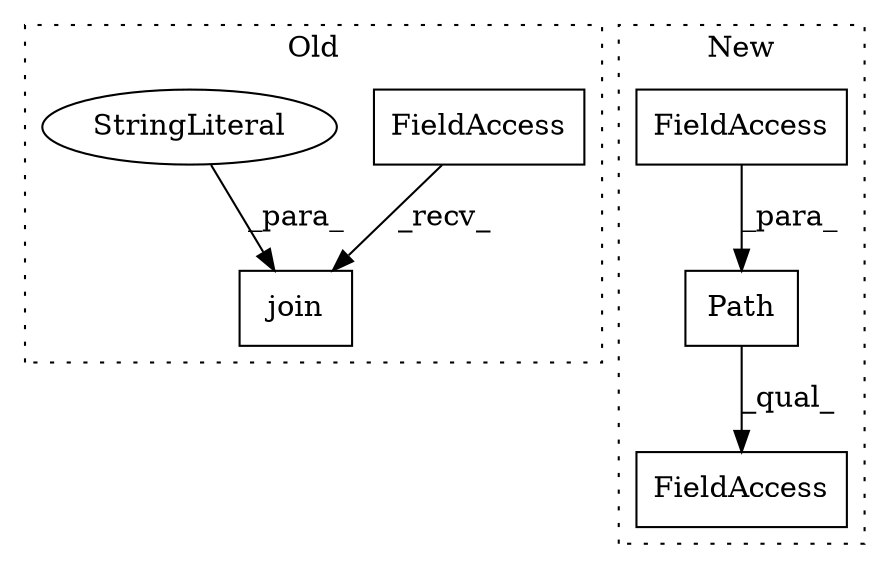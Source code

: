 digraph G {
subgraph cluster0 {
1 [label="join" a="32" s="886,940" l="5,1" shape="box"];
5 [label="FieldAccess" a="22" s="878" l="7" shape="box"];
6 [label="StringLiteral" a="45" s="934" l="6" shape="ellipse"];
label = "Old";
style="dotted";
}
subgraph cluster1 {
2 [label="Path" a="32" s="903,916" l="5,1" shape="box"];
3 [label="FieldAccess" a="22" s="895" l="29" shape="box"];
4 [label="FieldAccess" a="22" s="908" l="8" shape="box"];
label = "New";
style="dotted";
}
2 -> 3 [label="_qual_"];
4 -> 2 [label="_para_"];
5 -> 1 [label="_recv_"];
6 -> 1 [label="_para_"];
}